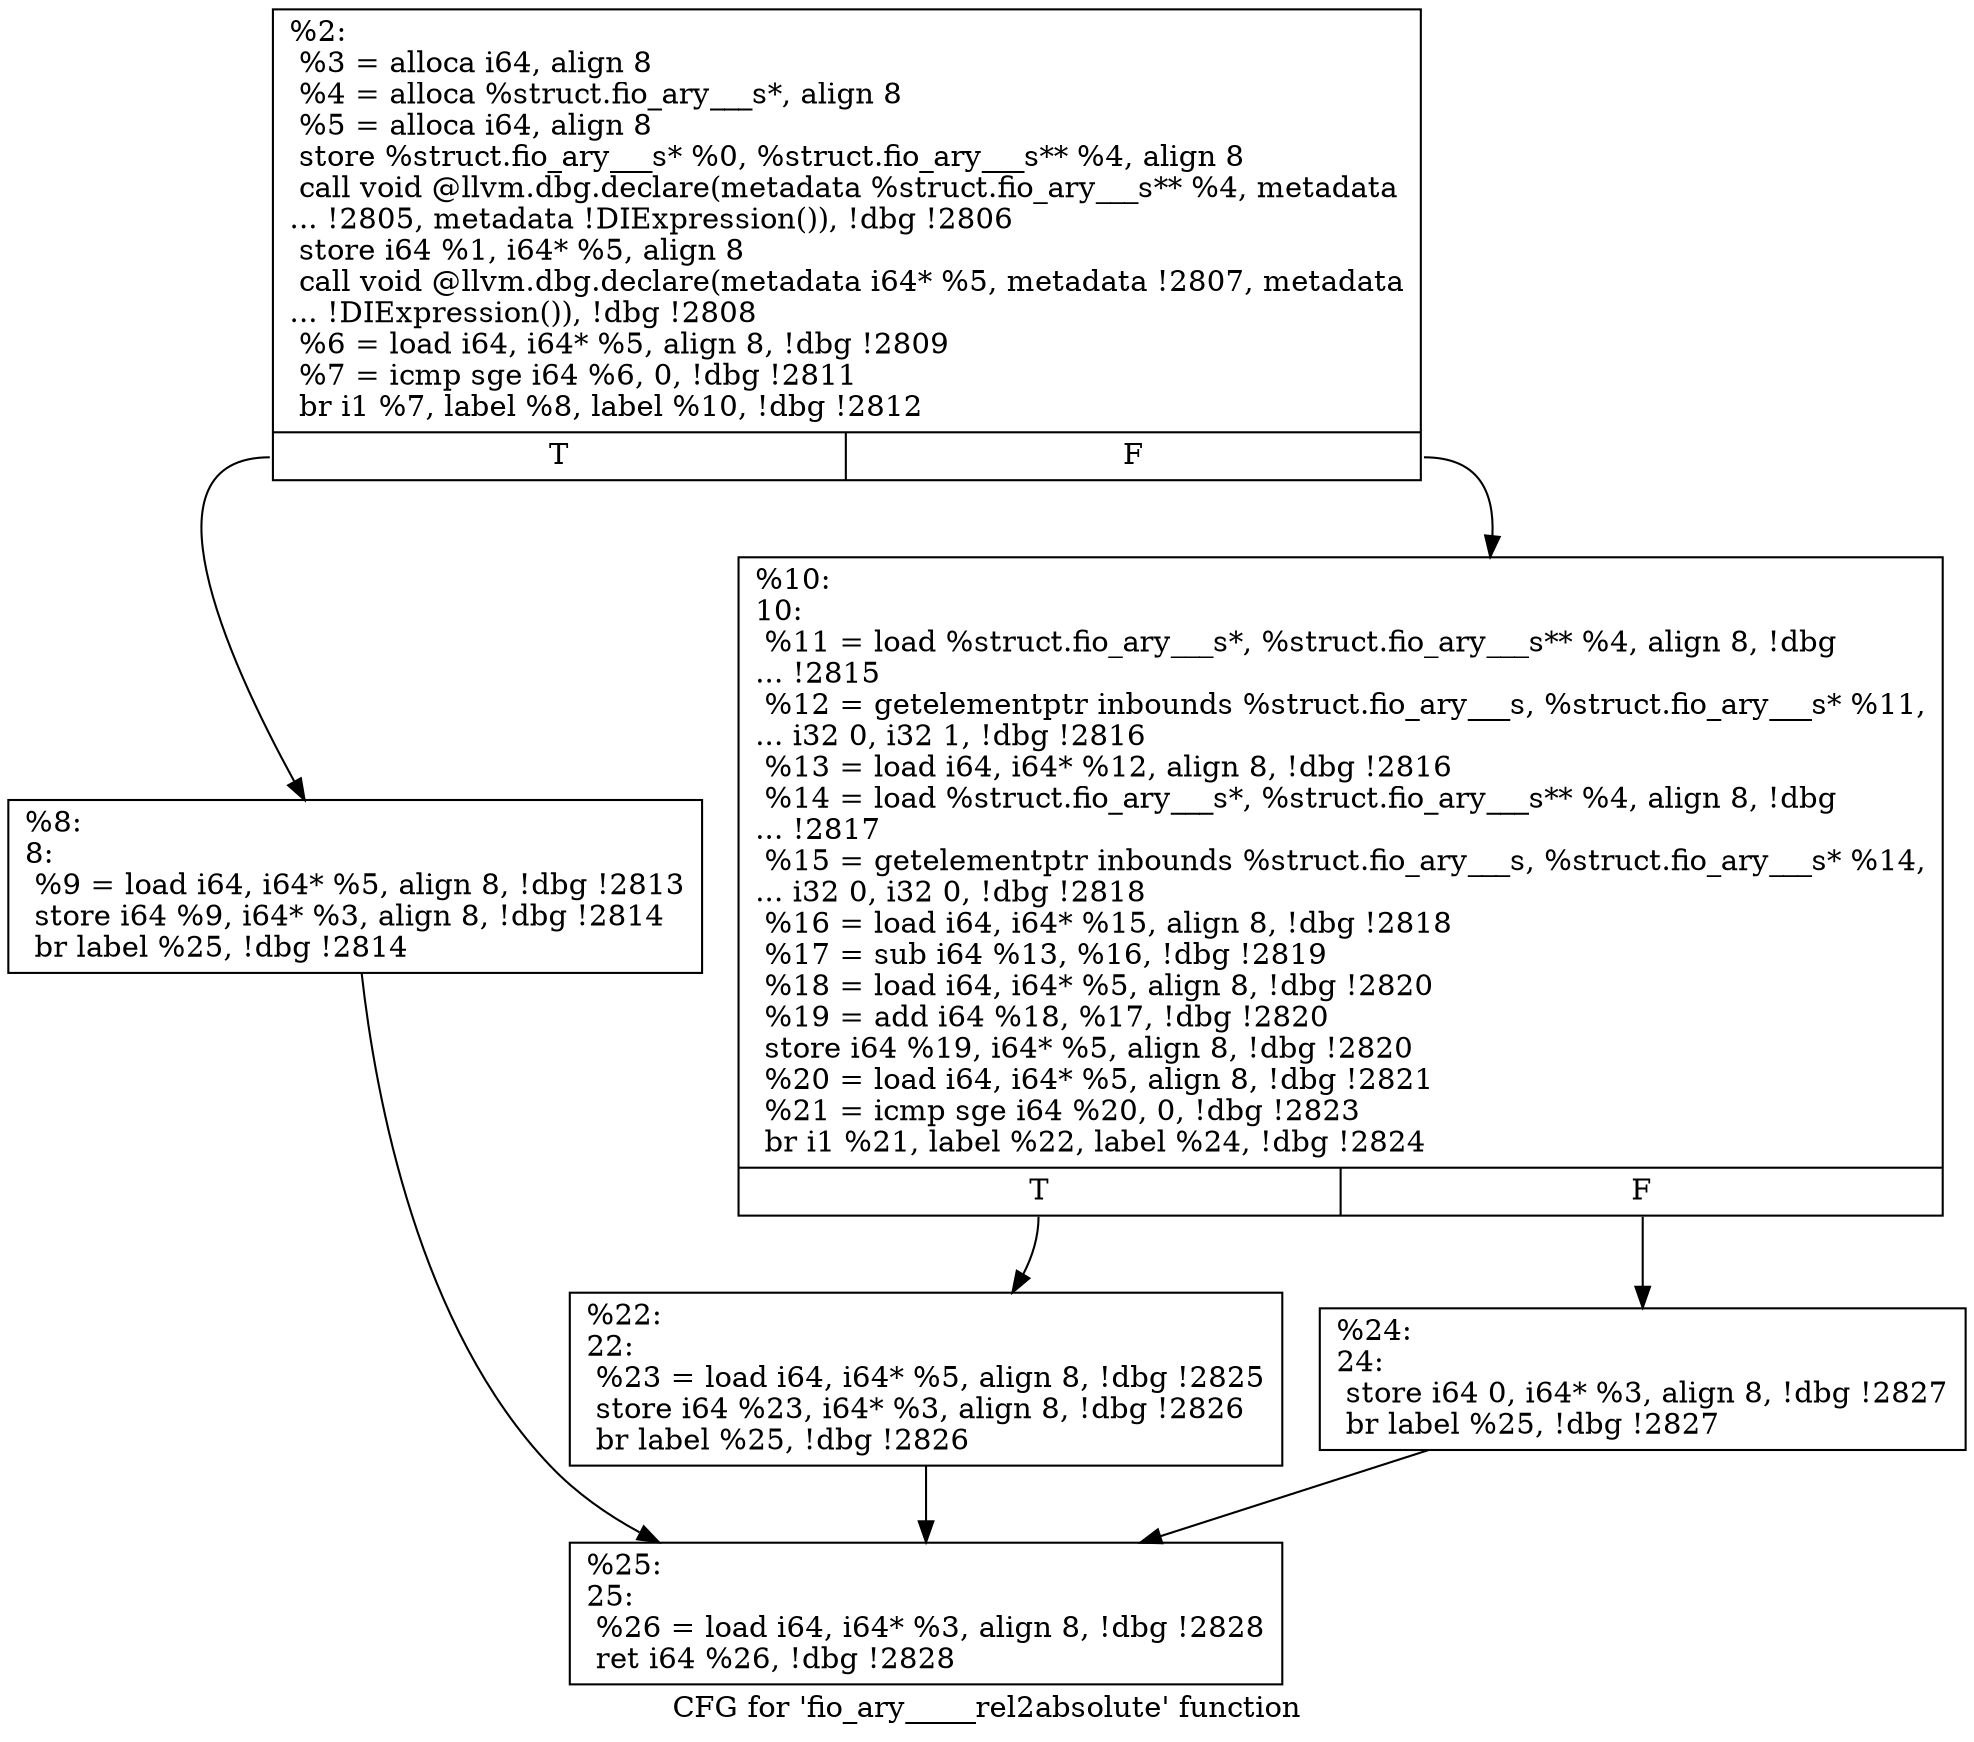 digraph "CFG for 'fio_ary_____rel2absolute' function" {
	label="CFG for 'fio_ary_____rel2absolute' function";

	Node0x556851a5c6d0 [shape=record,label="{%2:\l  %3 = alloca i64, align 8\l  %4 = alloca %struct.fio_ary___s*, align 8\l  %5 = alloca i64, align 8\l  store %struct.fio_ary___s* %0, %struct.fio_ary___s** %4, align 8\l  call void @llvm.dbg.declare(metadata %struct.fio_ary___s** %4, metadata\l... !2805, metadata !DIExpression()), !dbg !2806\l  store i64 %1, i64* %5, align 8\l  call void @llvm.dbg.declare(metadata i64* %5, metadata !2807, metadata\l... !DIExpression()), !dbg !2808\l  %6 = load i64, i64* %5, align 8, !dbg !2809\l  %7 = icmp sge i64 %6, 0, !dbg !2811\l  br i1 %7, label %8, label %10, !dbg !2812\l|{<s0>T|<s1>F}}"];
	Node0x556851a5c6d0:s0 -> Node0x556851a5e3b0;
	Node0x556851a5c6d0:s1 -> Node0x556851a5e400;
	Node0x556851a5e3b0 [shape=record,label="{%8:\l8:                                                \l  %9 = load i64, i64* %5, align 8, !dbg !2813\l  store i64 %9, i64* %3, align 8, !dbg !2814\l  br label %25, !dbg !2814\l}"];
	Node0x556851a5e3b0 -> Node0x556851a5e4f0;
	Node0x556851a5e400 [shape=record,label="{%10:\l10:                                               \l  %11 = load %struct.fio_ary___s*, %struct.fio_ary___s** %4, align 8, !dbg\l... !2815\l  %12 = getelementptr inbounds %struct.fio_ary___s, %struct.fio_ary___s* %11,\l... i32 0, i32 1, !dbg !2816\l  %13 = load i64, i64* %12, align 8, !dbg !2816\l  %14 = load %struct.fio_ary___s*, %struct.fio_ary___s** %4, align 8, !dbg\l... !2817\l  %15 = getelementptr inbounds %struct.fio_ary___s, %struct.fio_ary___s* %14,\l... i32 0, i32 0, !dbg !2818\l  %16 = load i64, i64* %15, align 8, !dbg !2818\l  %17 = sub i64 %13, %16, !dbg !2819\l  %18 = load i64, i64* %5, align 8, !dbg !2820\l  %19 = add i64 %18, %17, !dbg !2820\l  store i64 %19, i64* %5, align 8, !dbg !2820\l  %20 = load i64, i64* %5, align 8, !dbg !2821\l  %21 = icmp sge i64 %20, 0, !dbg !2823\l  br i1 %21, label %22, label %24, !dbg !2824\l|{<s0>T|<s1>F}}"];
	Node0x556851a5e400:s0 -> Node0x556851a5e450;
	Node0x556851a5e400:s1 -> Node0x556851a5e4a0;
	Node0x556851a5e450 [shape=record,label="{%22:\l22:                                               \l  %23 = load i64, i64* %5, align 8, !dbg !2825\l  store i64 %23, i64* %3, align 8, !dbg !2826\l  br label %25, !dbg !2826\l}"];
	Node0x556851a5e450 -> Node0x556851a5e4f0;
	Node0x556851a5e4a0 [shape=record,label="{%24:\l24:                                               \l  store i64 0, i64* %3, align 8, !dbg !2827\l  br label %25, !dbg !2827\l}"];
	Node0x556851a5e4a0 -> Node0x556851a5e4f0;
	Node0x556851a5e4f0 [shape=record,label="{%25:\l25:                                               \l  %26 = load i64, i64* %3, align 8, !dbg !2828\l  ret i64 %26, !dbg !2828\l}"];
}
